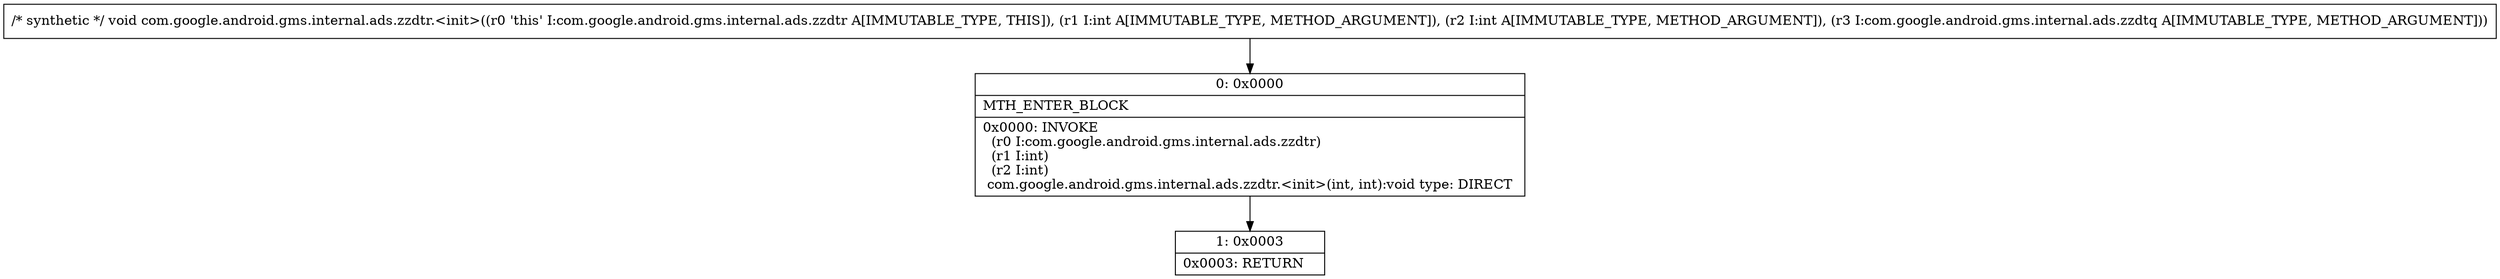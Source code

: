 digraph "CFG forcom.google.android.gms.internal.ads.zzdtr.\<init\>(IILcom\/google\/android\/gms\/internal\/ads\/zzdtq;)V" {
Node_0 [shape=record,label="{0\:\ 0x0000|MTH_ENTER_BLOCK\l|0x0000: INVOKE  \l  (r0 I:com.google.android.gms.internal.ads.zzdtr)\l  (r1 I:int)\l  (r2 I:int)\l com.google.android.gms.internal.ads.zzdtr.\<init\>(int, int):void type: DIRECT \l}"];
Node_1 [shape=record,label="{1\:\ 0x0003|0x0003: RETURN   \l}"];
MethodNode[shape=record,label="{\/* synthetic *\/ void com.google.android.gms.internal.ads.zzdtr.\<init\>((r0 'this' I:com.google.android.gms.internal.ads.zzdtr A[IMMUTABLE_TYPE, THIS]), (r1 I:int A[IMMUTABLE_TYPE, METHOD_ARGUMENT]), (r2 I:int A[IMMUTABLE_TYPE, METHOD_ARGUMENT]), (r3 I:com.google.android.gms.internal.ads.zzdtq A[IMMUTABLE_TYPE, METHOD_ARGUMENT])) }"];
MethodNode -> Node_0;
Node_0 -> Node_1;
}

